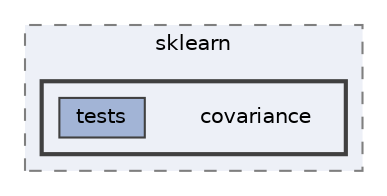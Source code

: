 digraph "/home/jam/Research/IRES-2025/dev/src/llm-scripts/testing/hypothesis-testing/hyp-env/lib/python3.12/site-packages/sklearn/covariance"
{
 // LATEX_PDF_SIZE
  bgcolor="transparent";
  edge [fontname=Helvetica,fontsize=10,labelfontname=Helvetica,labelfontsize=10];
  node [fontname=Helvetica,fontsize=10,shape=box,height=0.2,width=0.4];
  compound=true
  subgraph clusterdir_95412a8f6746b9685e089ed9447bfec4 {
    graph [ bgcolor="#edf0f7", pencolor="grey50", label="sklearn", fontname=Helvetica,fontsize=10 style="filled,dashed", URL="dir_95412a8f6746b9685e089ed9447bfec4.html",tooltip=""]
  subgraph clusterdir_1a9100659ad5ff26bb756146720e9975 {
    graph [ bgcolor="#edf0f7", pencolor="grey25", label="", fontname=Helvetica,fontsize=10 style="filled,bold", URL="dir_1a9100659ad5ff26bb756146720e9975.html",tooltip=""]
    dir_1a9100659ad5ff26bb756146720e9975 [shape=plaintext, label="covariance"];
  dir_3b1f940cdbc7e2777f92e344d5f7b595 [label="tests", fillcolor="#a2b4d6", color="grey25", style="filled", URL="dir_3b1f940cdbc7e2777f92e344d5f7b595.html",tooltip=""];
  }
  }
}

